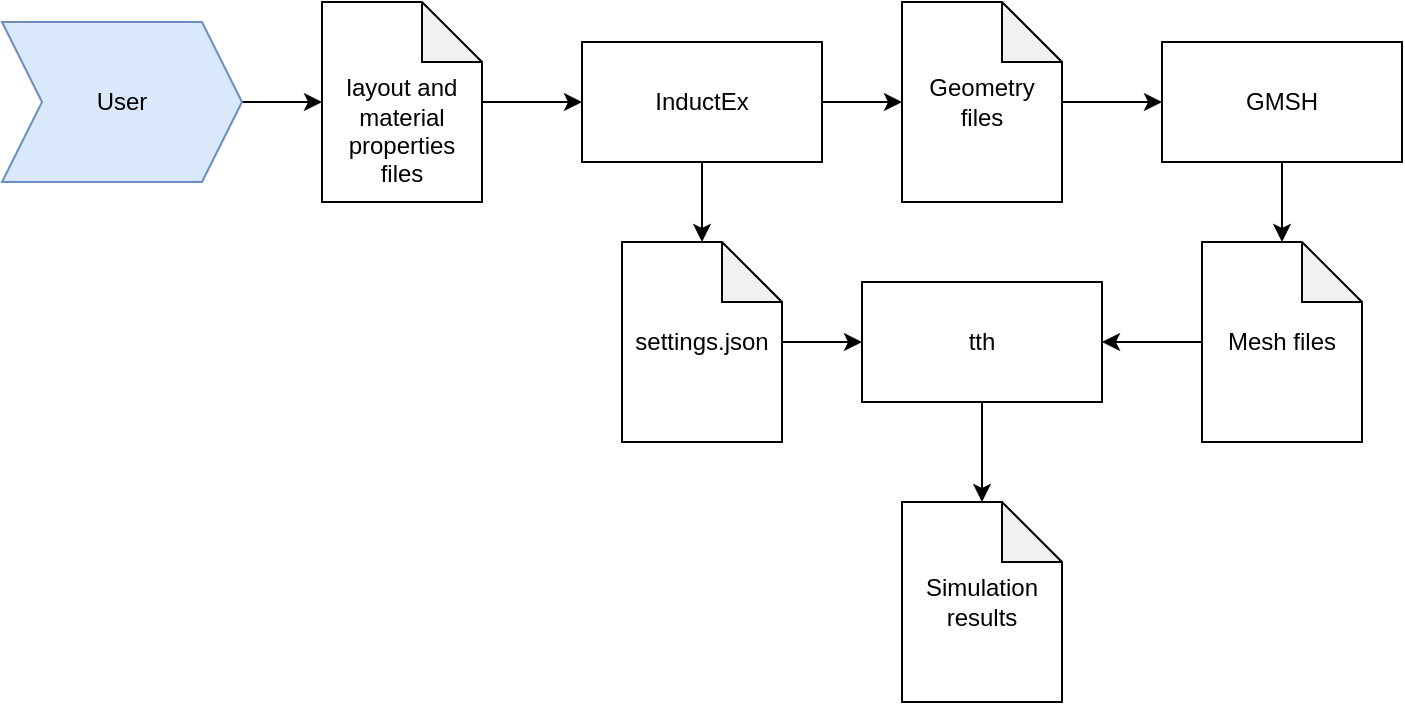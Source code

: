 <mxfile version="21.6.8" type="device">
  <diagram name="Page-1" id="1FWboETSPp_uuaOHy17W">
    <mxGraphModel dx="1129" dy="809" grid="1" gridSize="10" guides="1" tooltips="1" connect="1" arrows="1" fold="1" page="1" pageScale="1" pageWidth="850" pageHeight="1100" math="0" shadow="0">
      <root>
        <mxCell id="0" />
        <mxCell id="1" parent="0" />
        <mxCell id="z8pXc0BTlU1Hq_xrIk9_-36" value="" style="edgeStyle=orthogonalEdgeStyle;rounded=0;orthogonalLoop=1;jettySize=auto;html=1;" edge="1" parent="1" source="z8pXc0BTlU1Hq_xrIk9_-3" target="z8pXc0BTlU1Hq_xrIk9_-25">
          <mxGeometry relative="1" as="geometry">
            <Array as="points">
              <mxPoint x="740" y="300" />
              <mxPoint x="740" y="300" />
            </Array>
          </mxGeometry>
        </mxCell>
        <mxCell id="z8pXc0BTlU1Hq_xrIk9_-3" value="GMSH" style="rounded=0;whiteSpace=wrap;html=1;" vertex="1" parent="1">
          <mxGeometry x="680" y="120" width="120" height="60" as="geometry" />
        </mxCell>
        <mxCell id="z8pXc0BTlU1Hq_xrIk9_-34" value="" style="edgeStyle=orthogonalEdgeStyle;rounded=0;orthogonalLoop=1;jettySize=auto;html=1;" edge="1" parent="1" source="z8pXc0BTlU1Hq_xrIk9_-4" target="z8pXc0BTlU1Hq_xrIk9_-18">
          <mxGeometry relative="1" as="geometry" />
        </mxCell>
        <mxCell id="z8pXc0BTlU1Hq_xrIk9_-54" value="" style="edgeStyle=orthogonalEdgeStyle;rounded=0;orthogonalLoop=1;jettySize=auto;html=1;" edge="1" parent="1" source="z8pXc0BTlU1Hq_xrIk9_-4" target="z8pXc0BTlU1Hq_xrIk9_-23">
          <mxGeometry relative="1" as="geometry" />
        </mxCell>
        <mxCell id="z8pXc0BTlU1Hq_xrIk9_-4" value="InductEx" style="whiteSpace=wrap;html=1;" vertex="1" parent="1">
          <mxGeometry x="390" y="120" width="120" height="60" as="geometry" />
        </mxCell>
        <mxCell id="z8pXc0BTlU1Hq_xrIk9_-32" value="" style="edgeStyle=orthogonalEdgeStyle;rounded=0;orthogonalLoop=1;jettySize=auto;html=1;" edge="1" parent="1" source="z8pXc0BTlU1Hq_xrIk9_-5" target="z8pXc0BTlU1Hq_xrIk9_-29">
          <mxGeometry relative="1" as="geometry" />
        </mxCell>
        <mxCell id="z8pXc0BTlU1Hq_xrIk9_-5" value="tth" style="rounded=0;whiteSpace=wrap;html=1;" vertex="1" parent="1">
          <mxGeometry x="530" y="240" width="120" height="60" as="geometry" />
        </mxCell>
        <mxCell id="z8pXc0BTlU1Hq_xrIk9_-16" style="edgeStyle=orthogonalEdgeStyle;rounded=0;orthogonalLoop=1;jettySize=auto;html=1;exitX=1;exitY=0.5;exitDx=0;exitDy=0;entryX=0;entryY=0.5;entryDx=0;entryDy=0;entryPerimeter=0;" edge="1" parent="1" source="z8pXc0BTlU1Hq_xrIk9_-12" target="z8pXc0BTlU1Hq_xrIk9_-15">
          <mxGeometry relative="1" as="geometry" />
        </mxCell>
        <mxCell id="z8pXc0BTlU1Hq_xrIk9_-12" value="User" style="shape=step;perimeter=stepPerimeter;whiteSpace=wrap;html=1;fixedSize=1;fillColor=#dae8fc;strokeColor=#6c8ebf;" vertex="1" parent="1">
          <mxGeometry x="100" y="110" width="120" height="80" as="geometry" />
        </mxCell>
        <mxCell id="z8pXc0BTlU1Hq_xrIk9_-61" value="" style="edgeStyle=orthogonalEdgeStyle;rounded=0;orthogonalLoop=1;jettySize=auto;html=1;" edge="1" parent="1" source="z8pXc0BTlU1Hq_xrIk9_-15" target="z8pXc0BTlU1Hq_xrIk9_-4">
          <mxGeometry relative="1" as="geometry" />
        </mxCell>
        <mxCell id="z8pXc0BTlU1Hq_xrIk9_-15" value="&lt;div&gt;&lt;br&gt;&lt;/div&gt;&lt;div&gt;&lt;br&gt;&lt;/div&gt;&lt;div&gt;layout and material properties files&lt;/div&gt;" style="shape=note;whiteSpace=wrap;html=1;backgroundOutline=1;darkOpacity=0.05;" vertex="1" parent="1">
          <mxGeometry x="260" y="100" width="80" height="100" as="geometry" />
        </mxCell>
        <mxCell id="z8pXc0BTlU1Hq_xrIk9_-35" value="" style="edgeStyle=orthogonalEdgeStyle;rounded=0;orthogonalLoop=1;jettySize=auto;html=1;" edge="1" parent="1" source="z8pXc0BTlU1Hq_xrIk9_-18" target="z8pXc0BTlU1Hq_xrIk9_-3">
          <mxGeometry relative="1" as="geometry" />
        </mxCell>
        <mxCell id="z8pXc0BTlU1Hq_xrIk9_-18" value="&lt;div&gt;Geometry &lt;br&gt;&lt;/div&gt;&lt;div&gt;files&lt;br&gt;&lt;/div&gt;" style="shape=note;whiteSpace=wrap;html=1;backgroundOutline=1;darkOpacity=0.05;" vertex="1" parent="1">
          <mxGeometry x="550" y="100" width="80" height="100" as="geometry" />
        </mxCell>
        <mxCell id="z8pXc0BTlU1Hq_xrIk9_-38" value="" style="edgeStyle=orthogonalEdgeStyle;rounded=0;orthogonalLoop=1;jettySize=auto;html=1;" edge="1" parent="1" source="z8pXc0BTlU1Hq_xrIk9_-23" target="z8pXc0BTlU1Hq_xrIk9_-5">
          <mxGeometry relative="1" as="geometry">
            <Array as="points">
              <mxPoint x="520" y="270" />
              <mxPoint x="520" y="270" />
            </Array>
          </mxGeometry>
        </mxCell>
        <mxCell id="z8pXc0BTlU1Hq_xrIk9_-23" value="settings.json" style="shape=note;whiteSpace=wrap;html=1;backgroundOutline=1;darkOpacity=0.05;" vertex="1" parent="1">
          <mxGeometry x="410" y="220" width="80" height="100" as="geometry" />
        </mxCell>
        <mxCell id="z8pXc0BTlU1Hq_xrIk9_-37" value="" style="edgeStyle=orthogonalEdgeStyle;rounded=0;orthogonalLoop=1;jettySize=auto;html=1;" edge="1" parent="1" source="z8pXc0BTlU1Hq_xrIk9_-25" target="z8pXc0BTlU1Hq_xrIk9_-5">
          <mxGeometry relative="1" as="geometry">
            <Array as="points">
              <mxPoint x="640" y="270" />
              <mxPoint x="640" y="270" />
            </Array>
          </mxGeometry>
        </mxCell>
        <mxCell id="z8pXc0BTlU1Hq_xrIk9_-25" value="Mesh files" style="shape=note;whiteSpace=wrap;html=1;backgroundOutline=1;darkOpacity=0.05;" vertex="1" parent="1">
          <mxGeometry x="700" y="220" width="80" height="100" as="geometry" />
        </mxCell>
        <mxCell id="z8pXc0BTlU1Hq_xrIk9_-29" value="Simulation results" style="shape=note;whiteSpace=wrap;html=1;backgroundOutline=1;darkOpacity=0.05;" vertex="1" parent="1">
          <mxGeometry x="550" y="350" width="80" height="100" as="geometry" />
        </mxCell>
      </root>
    </mxGraphModel>
  </diagram>
</mxfile>
